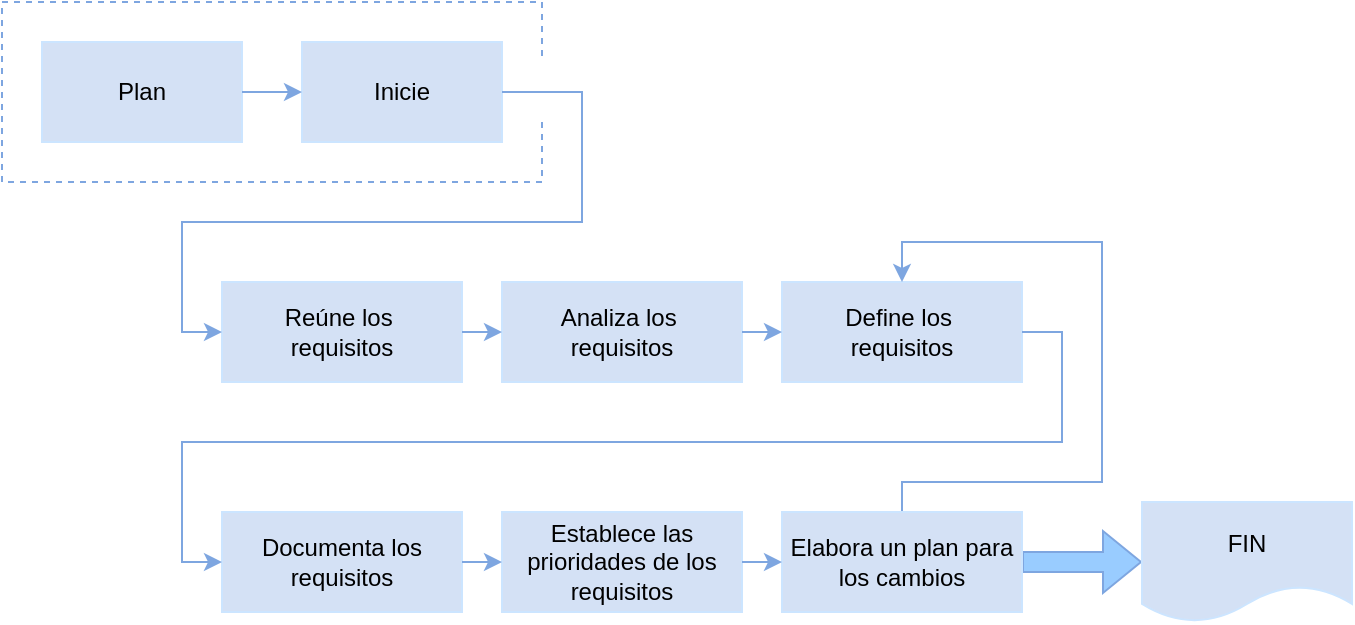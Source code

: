 <mxfile version="24.2.2" type="github">
  <diagram name="Page-1" id="2YBvvXClWsGukQMizWep">
    <mxGraphModel dx="1196" dy="567" grid="1" gridSize="10" guides="1" tooltips="1" connect="1" arrows="1" fold="1" page="1" pageScale="1" pageWidth="850" pageHeight="1100" math="0" shadow="0">
      <root>
        <mxCell id="0" />
        <mxCell id="1" parent="0" />
        <mxCell id="clhgf36LWGzuVwecB9iu-2" value="Plan" style="rounded=0;whiteSpace=wrap;html=1;fillColor=#D4E1F5;strokeColor=#CCE5FF;" vertex="1" parent="1">
          <mxGeometry x="30" y="30" width="100" height="50" as="geometry" />
        </mxCell>
        <mxCell id="clhgf36LWGzuVwecB9iu-3" value="Inicie" style="rounded=0;whiteSpace=wrap;html=1;fillColor=#D4E1F5;strokeColor=#CCE5FF;" vertex="1" parent="1">
          <mxGeometry x="160" y="30" width="100" height="50" as="geometry" />
        </mxCell>
        <mxCell id="clhgf36LWGzuVwecB9iu-4" value="" style="endArrow=classic;html=1;rounded=0;exitX=1;exitY=0.5;exitDx=0;exitDy=0;entryX=0;entryY=0.5;entryDx=0;entryDy=0;strokeColor=#7EA6E0;" edge="1" parent="1" source="clhgf36LWGzuVwecB9iu-2" target="clhgf36LWGzuVwecB9iu-3">
          <mxGeometry width="50" height="50" relative="1" as="geometry">
            <mxPoint x="360" y="200" as="sourcePoint" />
            <mxPoint x="410" y="150" as="targetPoint" />
          </mxGeometry>
        </mxCell>
        <mxCell id="clhgf36LWGzuVwecB9iu-5" value="Reúne los&amp;nbsp;&lt;div&gt;requisitos&lt;/div&gt;" style="rounded=0;whiteSpace=wrap;html=1;fillColor=#D4E1F5;strokeColor=#CCE5FF;" vertex="1" parent="1">
          <mxGeometry x="120" y="150" width="120" height="50" as="geometry" />
        </mxCell>
        <mxCell id="clhgf36LWGzuVwecB9iu-6" value="Analiza los&amp;nbsp;&lt;div&gt;requisitos&lt;/div&gt;" style="rounded=0;whiteSpace=wrap;html=1;fillColor=#D4E1F5;strokeColor=#CCE5FF;" vertex="1" parent="1">
          <mxGeometry x="260" y="150" width="120" height="50" as="geometry" />
        </mxCell>
        <mxCell id="clhgf36LWGzuVwecB9iu-7" value="Define los&amp;nbsp;&lt;div&gt;requisitos&lt;/div&gt;" style="rounded=0;whiteSpace=wrap;html=1;fillColor=#D4E1F5;strokeColor=#CCE5FF;" vertex="1" parent="1">
          <mxGeometry x="400" y="150" width="120" height="50" as="geometry" />
        </mxCell>
        <mxCell id="clhgf36LWGzuVwecB9iu-8" value="Documenta los requisitos" style="rounded=0;whiteSpace=wrap;html=1;fillColor=#D4E1F5;strokeColor=#CCE5FF;" vertex="1" parent="1">
          <mxGeometry x="120" y="265" width="120" height="50" as="geometry" />
        </mxCell>
        <mxCell id="clhgf36LWGzuVwecB9iu-9" value="Establece las prioridades de los requisitos" style="rounded=0;whiteSpace=wrap;html=1;fillColor=#D4E1F5;strokeColor=#CCE5FF;" vertex="1" parent="1">
          <mxGeometry x="260" y="265" width="120" height="50" as="geometry" />
        </mxCell>
        <mxCell id="clhgf36LWGzuVwecB9iu-20" style="edgeStyle=orthogonalEdgeStyle;rounded=0;orthogonalLoop=1;jettySize=auto;html=1;exitX=0.5;exitY=0;exitDx=0;exitDy=0;entryX=0.5;entryY=0;entryDx=0;entryDy=0;strokeColor=#7EA6E0;" edge="1" parent="1" source="clhgf36LWGzuVwecB9iu-10" target="clhgf36LWGzuVwecB9iu-7">
          <mxGeometry relative="1" as="geometry">
            <Array as="points">
              <mxPoint x="460" y="250" />
              <mxPoint x="560" y="250" />
              <mxPoint x="560" y="130" />
              <mxPoint x="460" y="130" />
            </Array>
          </mxGeometry>
        </mxCell>
        <mxCell id="clhgf36LWGzuVwecB9iu-22" style="edgeStyle=orthogonalEdgeStyle;rounded=0;orthogonalLoop=1;jettySize=auto;html=1;exitX=1;exitY=0.5;exitDx=0;exitDy=0;entryX=0;entryY=0.5;entryDx=0;entryDy=0;shape=flexArrow;fillColor=#99CCFF;strokeColor=#7EA6E0;" edge="1" parent="1" source="clhgf36LWGzuVwecB9iu-10" target="clhgf36LWGzuVwecB9iu-11">
          <mxGeometry relative="1" as="geometry" />
        </mxCell>
        <mxCell id="clhgf36LWGzuVwecB9iu-10" value="Elabora un plan para los cambios" style="rounded=0;whiteSpace=wrap;html=1;fillColor=#D4E1F5;strokeColor=#CCE5FF;" vertex="1" parent="1">
          <mxGeometry x="400" y="265" width="120" height="50" as="geometry" />
        </mxCell>
        <mxCell id="clhgf36LWGzuVwecB9iu-11" value="FIN" style="shape=document;whiteSpace=wrap;html=1;boundedLbl=1;fillColor=#D4E1F5;strokeColor=#CCE5FF;" vertex="1" parent="1">
          <mxGeometry x="580" y="260" width="105" height="60" as="geometry" />
        </mxCell>
        <mxCell id="clhgf36LWGzuVwecB9iu-12" value="" style="endArrow=classic;html=1;rounded=0;exitX=1;exitY=0.5;exitDx=0;exitDy=0;entryX=0;entryY=0.5;entryDx=0;entryDy=0;strokeColor=#7EA6E0;" edge="1" parent="1" source="clhgf36LWGzuVwecB9iu-3" target="clhgf36LWGzuVwecB9iu-5">
          <mxGeometry width="50" height="50" relative="1" as="geometry">
            <mxPoint x="400" y="270" as="sourcePoint" />
            <mxPoint x="450" y="220" as="targetPoint" />
            <Array as="points">
              <mxPoint x="300" y="55" />
              <mxPoint x="300" y="120" />
              <mxPoint x="100" y="120" />
              <mxPoint x="100" y="175" />
            </Array>
          </mxGeometry>
        </mxCell>
        <mxCell id="clhgf36LWGzuVwecB9iu-13" value="" style="endArrow=classic;html=1;rounded=0;exitX=1;exitY=0.5;exitDx=0;exitDy=0;entryX=0;entryY=0.5;entryDx=0;entryDy=0;strokeColor=#7EA6E0;" edge="1" parent="1" source="clhgf36LWGzuVwecB9iu-5" target="clhgf36LWGzuVwecB9iu-6">
          <mxGeometry width="50" height="50" relative="1" as="geometry">
            <mxPoint x="400" y="270" as="sourcePoint" />
            <mxPoint x="450" y="220" as="targetPoint" />
          </mxGeometry>
        </mxCell>
        <mxCell id="clhgf36LWGzuVwecB9iu-14" value="" style="endArrow=classic;html=1;rounded=0;exitX=1;exitY=0.5;exitDx=0;exitDy=0;entryX=0;entryY=0.5;entryDx=0;entryDy=0;strokeColor=#7EA6E0;" edge="1" parent="1" source="clhgf36LWGzuVwecB9iu-6" target="clhgf36LWGzuVwecB9iu-7">
          <mxGeometry width="50" height="50" relative="1" as="geometry">
            <mxPoint x="400" y="270" as="sourcePoint" />
            <mxPoint x="450" y="220" as="targetPoint" />
          </mxGeometry>
        </mxCell>
        <mxCell id="clhgf36LWGzuVwecB9iu-15" value="" style="endArrow=classic;html=1;rounded=0;exitX=1;exitY=0.5;exitDx=0;exitDy=0;entryX=0;entryY=0.5;entryDx=0;entryDy=0;strokeColor=#7EA6E0;" edge="1" parent="1" source="clhgf36LWGzuVwecB9iu-7" target="clhgf36LWGzuVwecB9iu-8">
          <mxGeometry width="50" height="50" relative="1" as="geometry">
            <mxPoint x="400" y="270" as="sourcePoint" />
            <mxPoint x="450" y="220" as="targetPoint" />
            <Array as="points">
              <mxPoint x="540" y="175" />
              <mxPoint x="540" y="230" />
              <mxPoint x="100" y="230" />
              <mxPoint x="100" y="290" />
            </Array>
          </mxGeometry>
        </mxCell>
        <mxCell id="clhgf36LWGzuVwecB9iu-16" value="" style="endArrow=classic;html=1;rounded=0;exitX=1;exitY=0.5;exitDx=0;exitDy=0;strokeColor=#7EA6E0;" edge="1" parent="1" source="clhgf36LWGzuVwecB9iu-8" target="clhgf36LWGzuVwecB9iu-9">
          <mxGeometry width="50" height="50" relative="1" as="geometry">
            <mxPoint x="400" y="270" as="sourcePoint" />
            <mxPoint x="450" y="220" as="targetPoint" />
          </mxGeometry>
        </mxCell>
        <mxCell id="clhgf36LWGzuVwecB9iu-17" value="" style="endArrow=classic;html=1;rounded=0;exitX=1;exitY=0.5;exitDx=0;exitDy=0;entryX=0;entryY=0.5;entryDx=0;entryDy=0;strokeColor=#7EA6E0;" edge="1" parent="1" source="clhgf36LWGzuVwecB9iu-9" target="clhgf36LWGzuVwecB9iu-10">
          <mxGeometry width="50" height="50" relative="1" as="geometry">
            <mxPoint x="400" y="270" as="sourcePoint" />
            <mxPoint x="450" y="220" as="targetPoint" />
          </mxGeometry>
        </mxCell>
        <mxCell id="clhgf36LWGzuVwecB9iu-19" value="" style="endArrow=none;dashed=1;html=1;rounded=0;strokeColor=#7EA6E0;" edge="1" parent="1">
          <mxGeometry width="50" height="50" relative="1" as="geometry">
            <mxPoint x="280" y="70" as="sourcePoint" />
            <mxPoint x="280" y="40" as="targetPoint" />
            <Array as="points">
              <mxPoint x="280" y="100" />
              <mxPoint x="10" y="100" />
              <mxPoint x="10" y="10" />
              <mxPoint x="280" y="10" />
            </Array>
          </mxGeometry>
        </mxCell>
      </root>
    </mxGraphModel>
  </diagram>
</mxfile>
